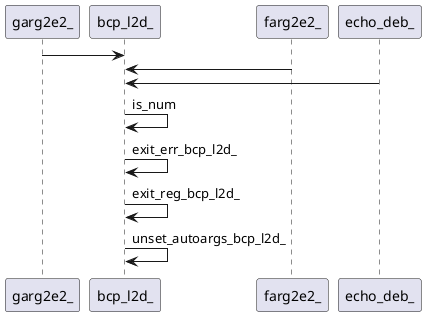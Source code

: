 @startuml rete
garg2e2_ -> bcp_l2d_ 
farg2e2_ -> bcp_l2d_
echo_deb_ -> bcp_l2d_
bcp_l2d_ -> bcp_l2d_:is_num
bcp_l2d_ -> bcp_l2d_:exit_err_bcp_l2d_
bcp_l2d_ -> bcp_l2d_:exit_reg_bcp_l2d_
bcp_l2d_ -> bcp_l2d_:unset_autoargs_bcp_l2d_
' {wrap_fn}
' fnn o-> bcp_l2d_
' {body_fn}
@enduml